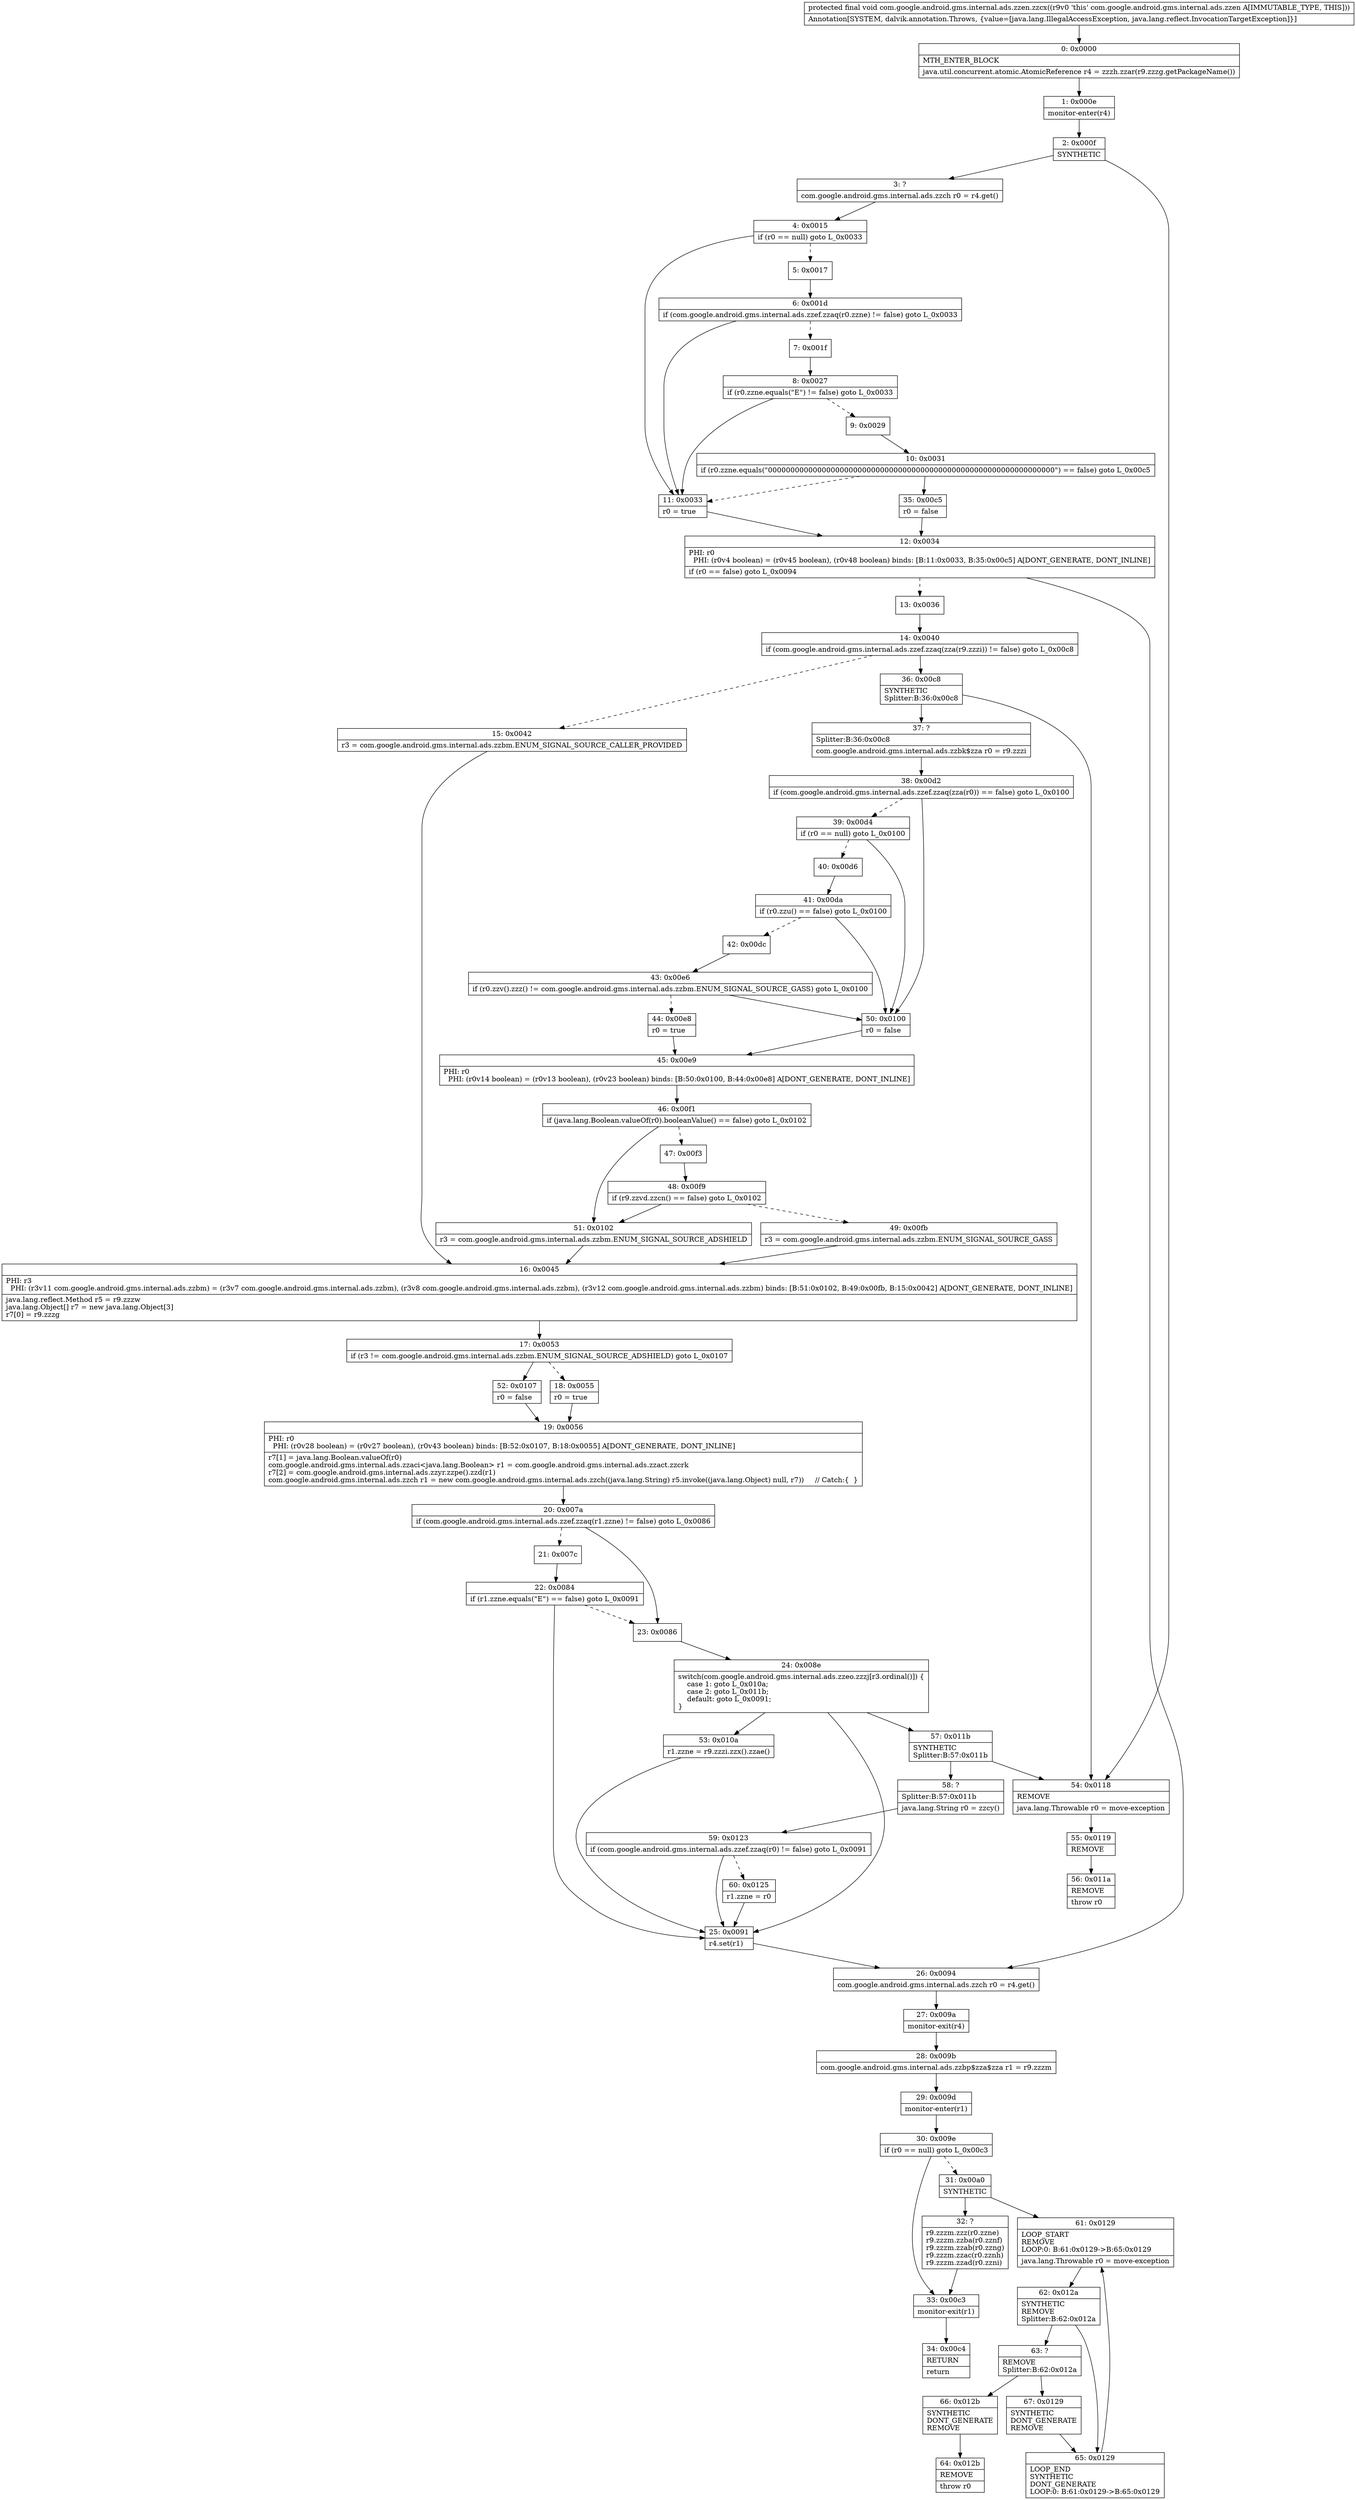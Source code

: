digraph "CFG forcom.google.android.gms.internal.ads.zzen.zzcx()V" {
Node_0 [shape=record,label="{0\:\ 0x0000|MTH_ENTER_BLOCK\l|java.util.concurrent.atomic.AtomicReference r4 = zzzh.zzar(r9.zzzg.getPackageName())\l}"];
Node_1 [shape=record,label="{1\:\ 0x000e|monitor\-enter(r4)\l}"];
Node_2 [shape=record,label="{2\:\ 0x000f|SYNTHETIC\l}"];
Node_3 [shape=record,label="{3\:\ ?|com.google.android.gms.internal.ads.zzch r0 = r4.get()\l}"];
Node_4 [shape=record,label="{4\:\ 0x0015|if (r0 == null) goto L_0x0033\l}"];
Node_5 [shape=record,label="{5\:\ 0x0017}"];
Node_6 [shape=record,label="{6\:\ 0x001d|if (com.google.android.gms.internal.ads.zzef.zzaq(r0.zzne) != false) goto L_0x0033\l}"];
Node_7 [shape=record,label="{7\:\ 0x001f}"];
Node_8 [shape=record,label="{8\:\ 0x0027|if (r0.zzne.equals(\"E\") != false) goto L_0x0033\l}"];
Node_9 [shape=record,label="{9\:\ 0x0029}"];
Node_10 [shape=record,label="{10\:\ 0x0031|if (r0.zzne.equals(\"0000000000000000000000000000000000000000000000000000000000000000\") == false) goto L_0x00c5\l}"];
Node_11 [shape=record,label="{11\:\ 0x0033|r0 = true\l}"];
Node_12 [shape=record,label="{12\:\ 0x0034|PHI: r0 \l  PHI: (r0v4 boolean) = (r0v45 boolean), (r0v48 boolean) binds: [B:11:0x0033, B:35:0x00c5] A[DONT_GENERATE, DONT_INLINE]\l|if (r0 == false) goto L_0x0094\l}"];
Node_13 [shape=record,label="{13\:\ 0x0036}"];
Node_14 [shape=record,label="{14\:\ 0x0040|if (com.google.android.gms.internal.ads.zzef.zzaq(zza(r9.zzzi)) != false) goto L_0x00c8\l}"];
Node_15 [shape=record,label="{15\:\ 0x0042|r3 = com.google.android.gms.internal.ads.zzbm.ENUM_SIGNAL_SOURCE_CALLER_PROVIDED\l}"];
Node_16 [shape=record,label="{16\:\ 0x0045|PHI: r3 \l  PHI: (r3v11 com.google.android.gms.internal.ads.zzbm) = (r3v7 com.google.android.gms.internal.ads.zzbm), (r3v8 com.google.android.gms.internal.ads.zzbm), (r3v12 com.google.android.gms.internal.ads.zzbm) binds: [B:51:0x0102, B:49:0x00fb, B:15:0x0042] A[DONT_GENERATE, DONT_INLINE]\l|java.lang.reflect.Method r5 = r9.zzzw\ljava.lang.Object[] r7 = new java.lang.Object[3]\lr7[0] = r9.zzzg\l}"];
Node_17 [shape=record,label="{17\:\ 0x0053|if (r3 != com.google.android.gms.internal.ads.zzbm.ENUM_SIGNAL_SOURCE_ADSHIELD) goto L_0x0107\l}"];
Node_18 [shape=record,label="{18\:\ 0x0055|r0 = true\l}"];
Node_19 [shape=record,label="{19\:\ 0x0056|PHI: r0 \l  PHI: (r0v28 boolean) = (r0v27 boolean), (r0v43 boolean) binds: [B:52:0x0107, B:18:0x0055] A[DONT_GENERATE, DONT_INLINE]\l|r7[1] = java.lang.Boolean.valueOf(r0)\lcom.google.android.gms.internal.ads.zzaci\<java.lang.Boolean\> r1 = com.google.android.gms.internal.ads.zzact.zzcrk\lr7[2] = com.google.android.gms.internal.ads.zzyr.zzpe().zzd(r1)\lcom.google.android.gms.internal.ads.zzch r1 = new com.google.android.gms.internal.ads.zzch((java.lang.String) r5.invoke((java.lang.Object) null, r7))     \/\/ Catch:\{  \}\l}"];
Node_20 [shape=record,label="{20\:\ 0x007a|if (com.google.android.gms.internal.ads.zzef.zzaq(r1.zzne) != false) goto L_0x0086\l}"];
Node_21 [shape=record,label="{21\:\ 0x007c}"];
Node_22 [shape=record,label="{22\:\ 0x0084|if (r1.zzne.equals(\"E\") == false) goto L_0x0091\l}"];
Node_23 [shape=record,label="{23\:\ 0x0086}"];
Node_24 [shape=record,label="{24\:\ 0x008e|switch(com.google.android.gms.internal.ads.zzeo.zzzj[r3.ordinal()]) \{\l    case 1: goto L_0x010a;\l    case 2: goto L_0x011b;\l    default: goto L_0x0091;\l\}\l}"];
Node_25 [shape=record,label="{25\:\ 0x0091|r4.set(r1)\l}"];
Node_26 [shape=record,label="{26\:\ 0x0094|com.google.android.gms.internal.ads.zzch r0 = r4.get()\l}"];
Node_27 [shape=record,label="{27\:\ 0x009a|monitor\-exit(r4)\l}"];
Node_28 [shape=record,label="{28\:\ 0x009b|com.google.android.gms.internal.ads.zzbp$zza$zza r1 = r9.zzzm\l}"];
Node_29 [shape=record,label="{29\:\ 0x009d|monitor\-enter(r1)\l}"];
Node_30 [shape=record,label="{30\:\ 0x009e|if (r0 == null) goto L_0x00c3\l}"];
Node_31 [shape=record,label="{31\:\ 0x00a0|SYNTHETIC\l}"];
Node_32 [shape=record,label="{32\:\ ?|r9.zzzm.zzz(r0.zzne)\lr9.zzzm.zzba(r0.zznf)\lr9.zzzm.zzab(r0.zzng)\lr9.zzzm.zzac(r0.zznh)\lr9.zzzm.zzad(r0.zzni)\l}"];
Node_33 [shape=record,label="{33\:\ 0x00c3|monitor\-exit(r1)\l}"];
Node_34 [shape=record,label="{34\:\ 0x00c4|RETURN\l|return\l}"];
Node_35 [shape=record,label="{35\:\ 0x00c5|r0 = false\l}"];
Node_36 [shape=record,label="{36\:\ 0x00c8|SYNTHETIC\lSplitter:B:36:0x00c8\l}"];
Node_37 [shape=record,label="{37\:\ ?|Splitter:B:36:0x00c8\l|com.google.android.gms.internal.ads.zzbk$zza r0 = r9.zzzi\l}"];
Node_38 [shape=record,label="{38\:\ 0x00d2|if (com.google.android.gms.internal.ads.zzef.zzaq(zza(r0)) == false) goto L_0x0100\l}"];
Node_39 [shape=record,label="{39\:\ 0x00d4|if (r0 == null) goto L_0x0100\l}"];
Node_40 [shape=record,label="{40\:\ 0x00d6}"];
Node_41 [shape=record,label="{41\:\ 0x00da|if (r0.zzu() == false) goto L_0x0100\l}"];
Node_42 [shape=record,label="{42\:\ 0x00dc}"];
Node_43 [shape=record,label="{43\:\ 0x00e6|if (r0.zzv().zzz() != com.google.android.gms.internal.ads.zzbm.ENUM_SIGNAL_SOURCE_GASS) goto L_0x0100\l}"];
Node_44 [shape=record,label="{44\:\ 0x00e8|r0 = true\l}"];
Node_45 [shape=record,label="{45\:\ 0x00e9|PHI: r0 \l  PHI: (r0v14 boolean) = (r0v13 boolean), (r0v23 boolean) binds: [B:50:0x0100, B:44:0x00e8] A[DONT_GENERATE, DONT_INLINE]\l}"];
Node_46 [shape=record,label="{46\:\ 0x00f1|if (java.lang.Boolean.valueOf(r0).booleanValue() == false) goto L_0x0102\l}"];
Node_47 [shape=record,label="{47\:\ 0x00f3}"];
Node_48 [shape=record,label="{48\:\ 0x00f9|if (r9.zzvd.zzcn() == false) goto L_0x0102\l}"];
Node_49 [shape=record,label="{49\:\ 0x00fb|r3 = com.google.android.gms.internal.ads.zzbm.ENUM_SIGNAL_SOURCE_GASS\l}"];
Node_50 [shape=record,label="{50\:\ 0x0100|r0 = false\l}"];
Node_51 [shape=record,label="{51\:\ 0x0102|r3 = com.google.android.gms.internal.ads.zzbm.ENUM_SIGNAL_SOURCE_ADSHIELD\l}"];
Node_52 [shape=record,label="{52\:\ 0x0107|r0 = false\l}"];
Node_53 [shape=record,label="{53\:\ 0x010a|r1.zzne = r9.zzzi.zzx().zzae()\l}"];
Node_54 [shape=record,label="{54\:\ 0x0118|REMOVE\l|java.lang.Throwable r0 = move\-exception\l}"];
Node_55 [shape=record,label="{55\:\ 0x0119|REMOVE\l}"];
Node_56 [shape=record,label="{56\:\ 0x011a|REMOVE\l|throw r0\l}"];
Node_57 [shape=record,label="{57\:\ 0x011b|SYNTHETIC\lSplitter:B:57:0x011b\l}"];
Node_58 [shape=record,label="{58\:\ ?|Splitter:B:57:0x011b\l|java.lang.String r0 = zzcy()\l}"];
Node_59 [shape=record,label="{59\:\ 0x0123|if (com.google.android.gms.internal.ads.zzef.zzaq(r0) != false) goto L_0x0091\l}"];
Node_60 [shape=record,label="{60\:\ 0x0125|r1.zzne = r0\l}"];
Node_61 [shape=record,label="{61\:\ 0x0129|LOOP_START\lREMOVE\lLOOP:0: B:61:0x0129\-\>B:65:0x0129\l|java.lang.Throwable r0 = move\-exception\l}"];
Node_62 [shape=record,label="{62\:\ 0x012a|SYNTHETIC\lREMOVE\lSplitter:B:62:0x012a\l}"];
Node_63 [shape=record,label="{63\:\ ?|REMOVE\lSplitter:B:62:0x012a\l}"];
Node_64 [shape=record,label="{64\:\ 0x012b|REMOVE\l|throw r0\l}"];
Node_65 [shape=record,label="{65\:\ 0x0129|LOOP_END\lSYNTHETIC\lDONT_GENERATE\lLOOP:0: B:61:0x0129\-\>B:65:0x0129\l}"];
Node_66 [shape=record,label="{66\:\ 0x012b|SYNTHETIC\lDONT_GENERATE\lREMOVE\l}"];
Node_67 [shape=record,label="{67\:\ 0x0129|SYNTHETIC\lDONT_GENERATE\lREMOVE\l}"];
MethodNode[shape=record,label="{protected final void com.google.android.gms.internal.ads.zzen.zzcx((r9v0 'this' com.google.android.gms.internal.ads.zzen A[IMMUTABLE_TYPE, THIS]))  | Annotation[SYSTEM, dalvik.annotation.Throws, \{value=[java.lang.IllegalAccessException, java.lang.reflect.InvocationTargetException]\}]\l}"];
MethodNode -> Node_0;
Node_0 -> Node_1;
Node_1 -> Node_2;
Node_2 -> Node_3;
Node_2 -> Node_54;
Node_3 -> Node_4;
Node_4 -> Node_5[style=dashed];
Node_4 -> Node_11;
Node_5 -> Node_6;
Node_6 -> Node_7[style=dashed];
Node_6 -> Node_11;
Node_7 -> Node_8;
Node_8 -> Node_9[style=dashed];
Node_8 -> Node_11;
Node_9 -> Node_10;
Node_10 -> Node_11[style=dashed];
Node_10 -> Node_35;
Node_11 -> Node_12;
Node_12 -> Node_13[style=dashed];
Node_12 -> Node_26;
Node_13 -> Node_14;
Node_14 -> Node_15[style=dashed];
Node_14 -> Node_36;
Node_15 -> Node_16;
Node_16 -> Node_17;
Node_17 -> Node_18[style=dashed];
Node_17 -> Node_52;
Node_18 -> Node_19;
Node_19 -> Node_20;
Node_20 -> Node_21[style=dashed];
Node_20 -> Node_23;
Node_21 -> Node_22;
Node_22 -> Node_23[style=dashed];
Node_22 -> Node_25;
Node_23 -> Node_24;
Node_24 -> Node_25;
Node_24 -> Node_53;
Node_24 -> Node_57;
Node_25 -> Node_26;
Node_26 -> Node_27;
Node_27 -> Node_28;
Node_28 -> Node_29;
Node_29 -> Node_30;
Node_30 -> Node_31[style=dashed];
Node_30 -> Node_33;
Node_31 -> Node_32;
Node_31 -> Node_61;
Node_32 -> Node_33;
Node_33 -> Node_34;
Node_35 -> Node_12;
Node_36 -> Node_37;
Node_36 -> Node_54;
Node_37 -> Node_38;
Node_38 -> Node_39[style=dashed];
Node_38 -> Node_50;
Node_39 -> Node_40[style=dashed];
Node_39 -> Node_50;
Node_40 -> Node_41;
Node_41 -> Node_42[style=dashed];
Node_41 -> Node_50;
Node_42 -> Node_43;
Node_43 -> Node_44[style=dashed];
Node_43 -> Node_50;
Node_44 -> Node_45;
Node_45 -> Node_46;
Node_46 -> Node_47[style=dashed];
Node_46 -> Node_51;
Node_47 -> Node_48;
Node_48 -> Node_49[style=dashed];
Node_48 -> Node_51;
Node_49 -> Node_16;
Node_50 -> Node_45;
Node_51 -> Node_16;
Node_52 -> Node_19;
Node_53 -> Node_25;
Node_54 -> Node_55;
Node_55 -> Node_56;
Node_57 -> Node_58;
Node_57 -> Node_54;
Node_58 -> Node_59;
Node_59 -> Node_25;
Node_59 -> Node_60[style=dashed];
Node_60 -> Node_25;
Node_61 -> Node_62;
Node_62 -> Node_63;
Node_62 -> Node_65;
Node_63 -> Node_66;
Node_63 -> Node_67;
Node_65 -> Node_61;
Node_66 -> Node_64;
Node_67 -> Node_65;
}

